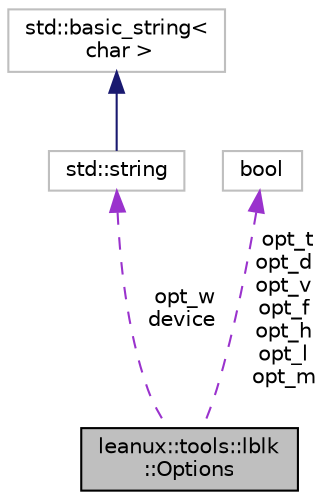 digraph "leanux::tools::lblk::Options"
{
 // LATEX_PDF_SIZE
  bgcolor="transparent";
  edge [fontname="Helvetica",fontsize="10",labelfontname="Helvetica",labelfontsize="10"];
  node [fontname="Helvetica",fontsize="10",shape=record];
  Node1 [label="leanux::tools::lblk\l::Options",height=0.2,width=0.4,color="black", fillcolor="grey75", style="filled", fontcolor="black",tooltip="Decoded options as specified on command line."];
  Node2 -> Node1 [dir="back",color="darkorchid3",fontsize="10",style="dashed",label=" opt_w\ndevice" ,fontname="Helvetica"];
  Node2 [label="std::string",height=0.2,width=0.4,color="grey75",tooltip="STL class."];
  Node3 -> Node2 [dir="back",color="midnightblue",fontsize="10",style="solid",fontname="Helvetica"];
  Node3 [label="std::basic_string\<\l char \>",height=0.2,width=0.4,color="grey75",tooltip="STL class."];
  Node4 -> Node1 [dir="back",color="darkorchid3",fontsize="10",style="dashed",label=" opt_t\nopt_d\nopt_v\nopt_f\nopt_h\nopt_l\nopt_m" ,fontname="Helvetica"];
  Node4 [label="bool",height=0.2,width=0.4,color="grey75",tooltip=" "];
}
